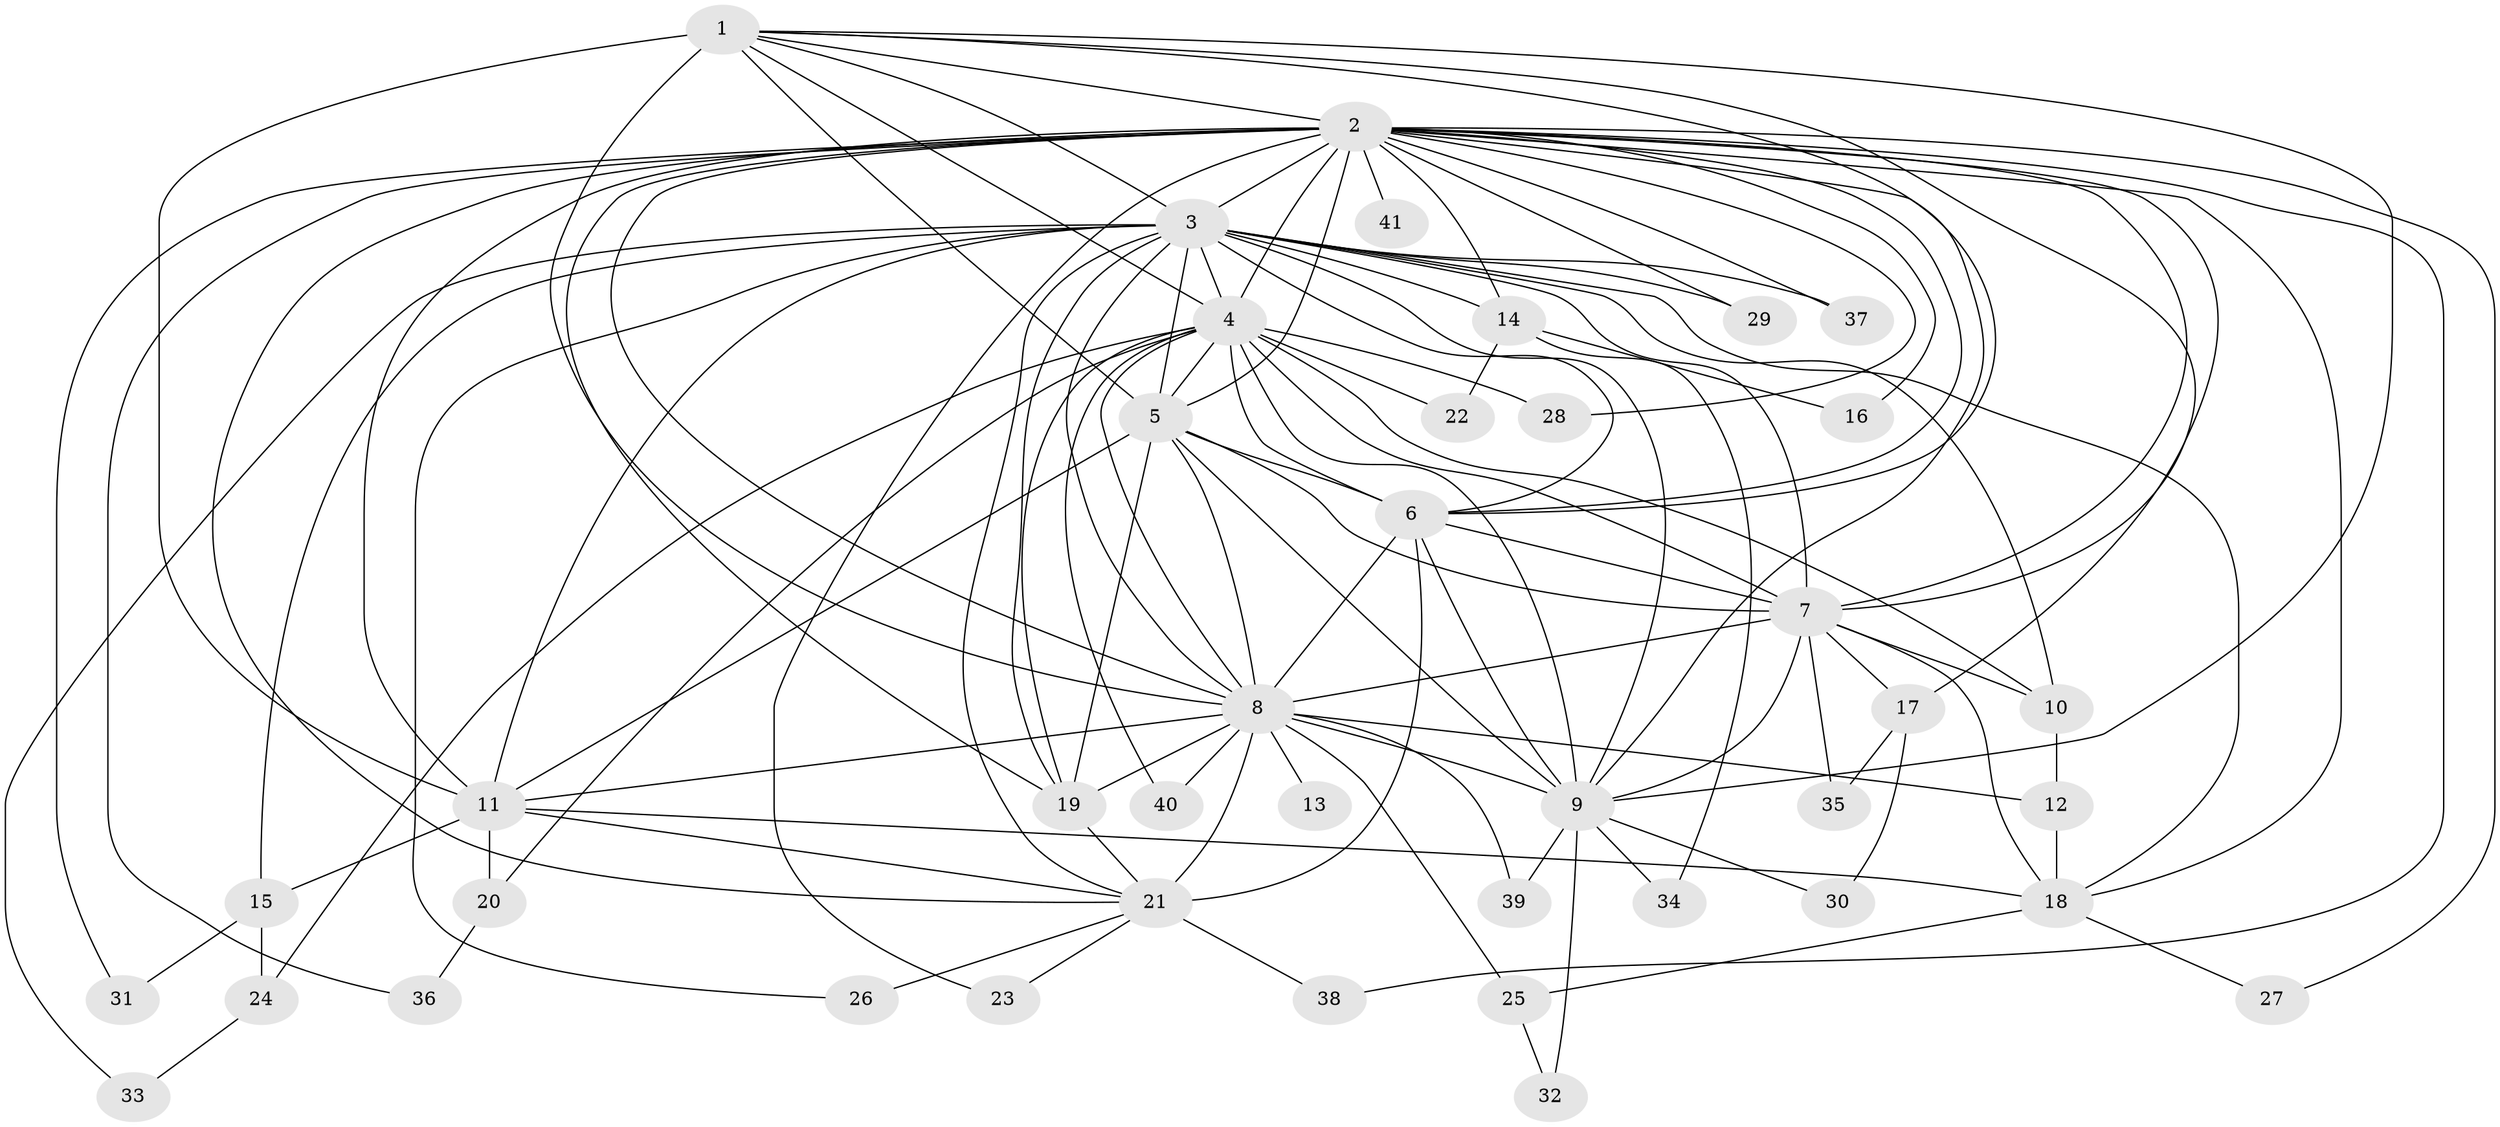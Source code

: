 // original degree distribution, {17: 0.029850746268656716, 27: 0.014925373134328358, 23: 0.014925373134328358, 19: 0.029850746268656716, 14: 0.04477611940298507, 13: 0.014925373134328358, 4: 0.08955223880597014, 2: 0.6417910447761194, 3: 0.07462686567164178, 5: 0.029850746268656716, 6: 0.014925373134328358}
// Generated by graph-tools (version 1.1) at 2025/49/03/04/25 22:49:36]
// undirected, 41 vertices, 112 edges
graph export_dot {
  node [color=gray90,style=filled];
  1;
  2;
  3;
  4;
  5;
  6;
  7;
  8;
  9;
  10;
  11;
  12;
  13;
  14;
  15;
  16;
  17;
  18;
  19;
  20;
  21;
  22;
  23;
  24;
  25;
  26;
  27;
  28;
  29;
  30;
  31;
  32;
  33;
  34;
  35;
  36;
  37;
  38;
  39;
  40;
  41;
  1 -- 2 [weight=1.0];
  1 -- 3 [weight=1.0];
  1 -- 4 [weight=2.0];
  1 -- 5 [weight=2.0];
  1 -- 6 [weight=1.0];
  1 -- 7 [weight=1.0];
  1 -- 8 [weight=1.0];
  1 -- 9 [weight=1.0];
  1 -- 11 [weight=7.0];
  2 -- 3 [weight=2.0];
  2 -- 4 [weight=1.0];
  2 -- 5 [weight=2.0];
  2 -- 6 [weight=1.0];
  2 -- 7 [weight=1.0];
  2 -- 8 [weight=1.0];
  2 -- 9 [weight=1.0];
  2 -- 11 [weight=1.0];
  2 -- 14 [weight=1.0];
  2 -- 16 [weight=1.0];
  2 -- 17 [weight=1.0];
  2 -- 18 [weight=1.0];
  2 -- 19 [weight=1.0];
  2 -- 21 [weight=1.0];
  2 -- 23 [weight=1.0];
  2 -- 27 [weight=1.0];
  2 -- 28 [weight=1.0];
  2 -- 29 [weight=1.0];
  2 -- 31 [weight=1.0];
  2 -- 36 [weight=1.0];
  2 -- 37 [weight=1.0];
  2 -- 38 [weight=1.0];
  2 -- 41 [weight=1.0];
  3 -- 4 [weight=2.0];
  3 -- 5 [weight=3.0];
  3 -- 6 [weight=1.0];
  3 -- 7 [weight=1.0];
  3 -- 8 [weight=1.0];
  3 -- 9 [weight=1.0];
  3 -- 10 [weight=1.0];
  3 -- 11 [weight=1.0];
  3 -- 14 [weight=1.0];
  3 -- 15 [weight=1.0];
  3 -- 18 [weight=1.0];
  3 -- 19 [weight=1.0];
  3 -- 21 [weight=1.0];
  3 -- 26 [weight=1.0];
  3 -- 29 [weight=1.0];
  3 -- 33 [weight=1.0];
  3 -- 37 [weight=1.0];
  4 -- 5 [weight=2.0];
  4 -- 6 [weight=1.0];
  4 -- 7 [weight=1.0];
  4 -- 8 [weight=1.0];
  4 -- 9 [weight=2.0];
  4 -- 10 [weight=1.0];
  4 -- 19 [weight=1.0];
  4 -- 20 [weight=1.0];
  4 -- 22 [weight=1.0];
  4 -- 24 [weight=1.0];
  4 -- 28 [weight=1.0];
  4 -- 40 [weight=1.0];
  5 -- 6 [weight=3.0];
  5 -- 7 [weight=3.0];
  5 -- 8 [weight=3.0];
  5 -- 9 [weight=2.0];
  5 -- 11 [weight=1.0];
  5 -- 19 [weight=5.0];
  6 -- 7 [weight=1.0];
  6 -- 8 [weight=1.0];
  6 -- 9 [weight=1.0];
  6 -- 21 [weight=4.0];
  7 -- 8 [weight=1.0];
  7 -- 9 [weight=1.0];
  7 -- 10 [weight=1.0];
  7 -- 17 [weight=1.0];
  7 -- 18 [weight=1.0];
  7 -- 35 [weight=1.0];
  8 -- 9 [weight=1.0];
  8 -- 11 [weight=1.0];
  8 -- 12 [weight=1.0];
  8 -- 13 [weight=1.0];
  8 -- 19 [weight=1.0];
  8 -- 21 [weight=1.0];
  8 -- 25 [weight=1.0];
  8 -- 39 [weight=1.0];
  8 -- 40 [weight=1.0];
  9 -- 30 [weight=1.0];
  9 -- 32 [weight=1.0];
  9 -- 34 [weight=1.0];
  9 -- 39 [weight=1.0];
  10 -- 12 [weight=1.0];
  11 -- 15 [weight=1.0];
  11 -- 18 [weight=1.0];
  11 -- 20 [weight=2.0];
  11 -- 21 [weight=1.0];
  12 -- 18 [weight=1.0];
  14 -- 16 [weight=1.0];
  14 -- 22 [weight=1.0];
  14 -- 34 [weight=1.0];
  15 -- 24 [weight=1.0];
  15 -- 31 [weight=1.0];
  17 -- 30 [weight=1.0];
  17 -- 35 [weight=1.0];
  18 -- 25 [weight=1.0];
  18 -- 27 [weight=1.0];
  19 -- 21 [weight=1.0];
  20 -- 36 [weight=1.0];
  21 -- 23 [weight=1.0];
  21 -- 26 [weight=1.0];
  21 -- 38 [weight=1.0];
  24 -- 33 [weight=1.0];
  25 -- 32 [weight=1.0];
}
